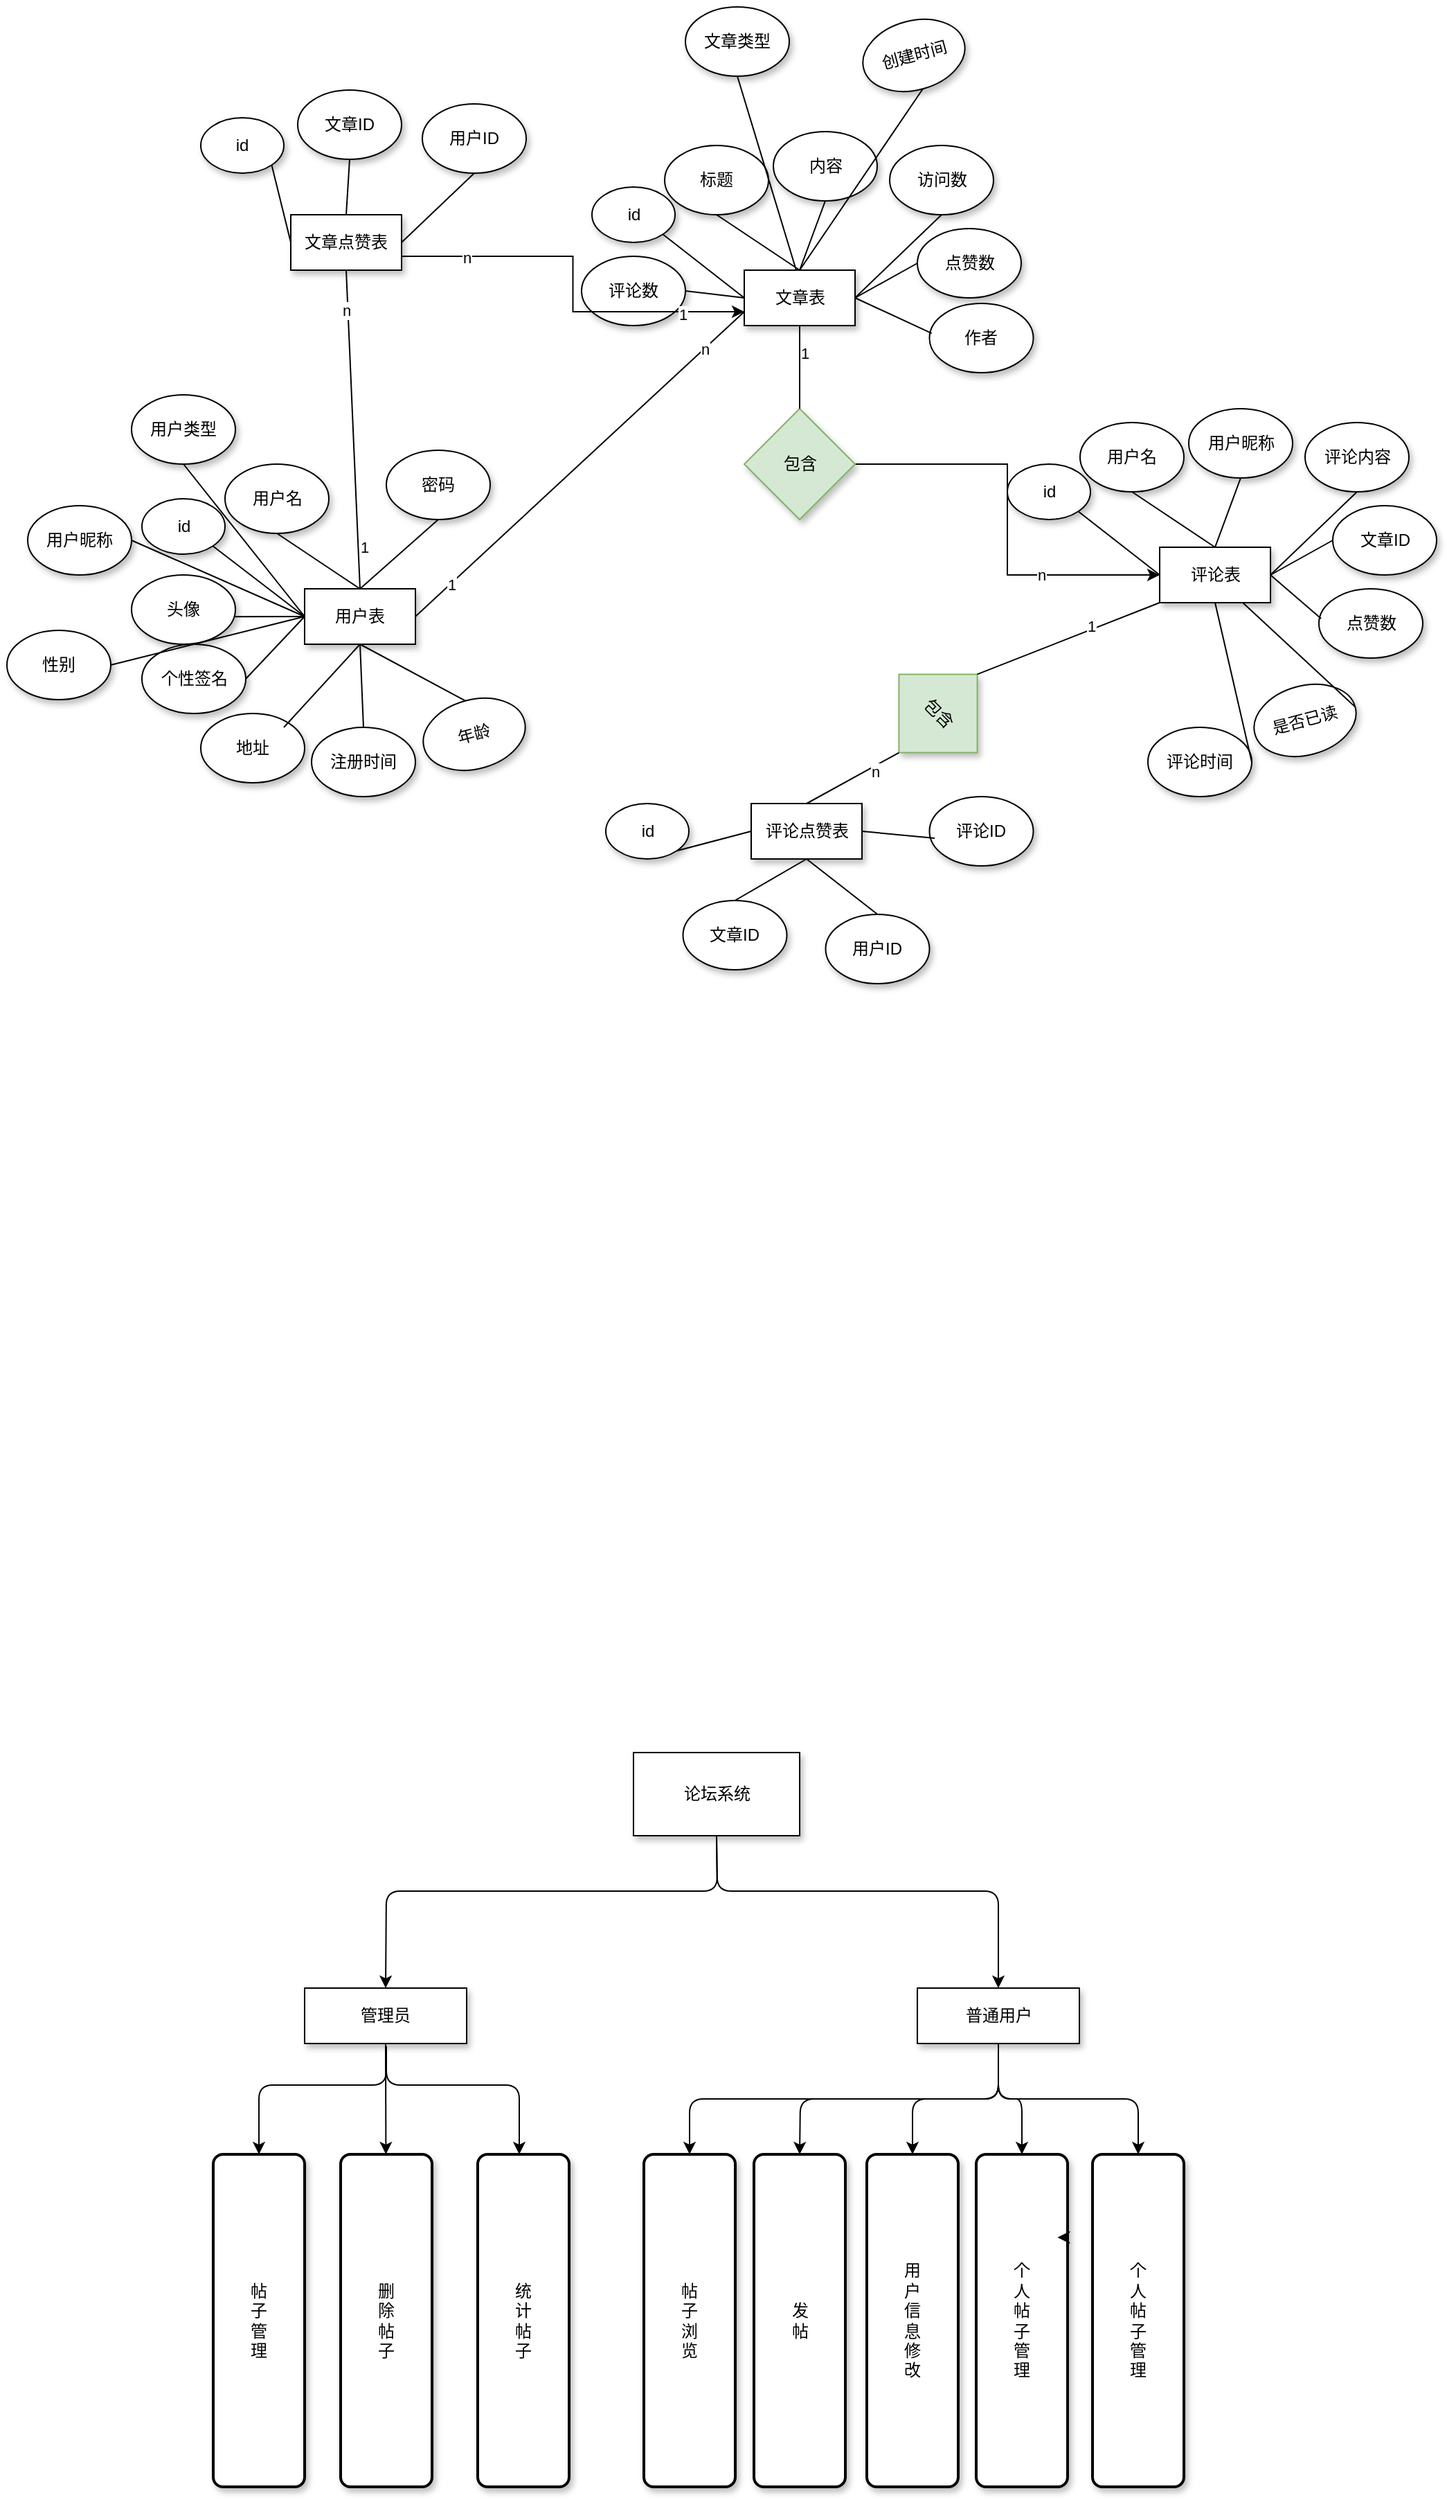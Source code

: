 <mxfile version="14.6.13" type="github">
  <diagram id="aUVJp8EklPoVdV9Hms_f" name="Page-1">
    <mxGraphModel dx="1662" dy="762" grid="1" gridSize="10" guides="1" tooltips="1" connect="1" arrows="1" fold="1" page="1" pageScale="1" pageWidth="827" pageHeight="1169" math="0" shadow="0">
      <root>
        <mxCell id="0" />
        <mxCell id="1" parent="0" />
        <mxCell id="1niqHVQiEYOM2pVS4LOJ-19" value="年龄" style="ellipse;whiteSpace=wrap;html=1;shadow=1;rotation=-15;" parent="1" vertex="1">
          <mxGeometry x="440" y="870" width="75" height="50" as="geometry" />
        </mxCell>
        <mxCell id="1niqHVQiEYOM2pVS4LOJ-20" value="注册时间" style="ellipse;whiteSpace=wrap;html=1;shadow=1;" parent="1" vertex="1">
          <mxGeometry x="360" y="890" width="75" height="50" as="geometry" />
        </mxCell>
        <mxCell id="1niqHVQiEYOM2pVS4LOJ-1" value="用户表" style="rounded=0;whiteSpace=wrap;html=1;shadow=1;" parent="1" vertex="1">
          <mxGeometry x="355" y="790" width="80" height="40" as="geometry" />
        </mxCell>
        <mxCell id="1niqHVQiEYOM2pVS4LOJ-2" value="id" style="ellipse;whiteSpace=wrap;html=1;shadow=1;" parent="1" vertex="1">
          <mxGeometry x="237.5" y="725" width="60" height="40" as="geometry" />
        </mxCell>
        <mxCell id="1niqHVQiEYOM2pVS4LOJ-3" value="用户名" style="ellipse;whiteSpace=wrap;html=1;shadow=1;" parent="1" vertex="1">
          <mxGeometry x="297.5" y="700" width="75" height="50" as="geometry" />
        </mxCell>
        <mxCell id="1niqHVQiEYOM2pVS4LOJ-15" value="密码" style="ellipse;whiteSpace=wrap;html=1;shadow=1;" parent="1" vertex="1">
          <mxGeometry x="414" y="690" width="75" height="50" as="geometry" />
        </mxCell>
        <mxCell id="1niqHVQiEYOM2pVS4LOJ-16" value="用户类型" style="ellipse;whiteSpace=wrap;html=1;shadow=1;" parent="1" vertex="1">
          <mxGeometry x="230" y="650" width="75" height="50" as="geometry" />
        </mxCell>
        <mxCell id="1niqHVQiEYOM2pVS4LOJ-17" value="用户昵称" style="ellipse;whiteSpace=wrap;html=1;shadow=1;" parent="1" vertex="1">
          <mxGeometry x="155" y="730" width="75" height="50" as="geometry" />
        </mxCell>
        <mxCell id="1niqHVQiEYOM2pVS4LOJ-18" value="性别" style="ellipse;whiteSpace=wrap;html=1;shadow=1;" parent="1" vertex="1">
          <mxGeometry x="140" y="820" width="75" height="50" as="geometry" />
        </mxCell>
        <mxCell id="1niqHVQiEYOM2pVS4LOJ-21" value="地址" style="ellipse;whiteSpace=wrap;html=1;shadow=1;" parent="1" vertex="1">
          <mxGeometry x="280" y="880" width="75" height="50" as="geometry" />
        </mxCell>
        <mxCell id="1niqHVQiEYOM2pVS4LOJ-22" value="个性签名" style="ellipse;whiteSpace=wrap;html=1;shadow=1;" parent="1" vertex="1">
          <mxGeometry x="237.5" y="830" width="75" height="50" as="geometry" />
        </mxCell>
        <mxCell id="1niqHVQiEYOM2pVS4LOJ-23" value="头像" style="ellipse;whiteSpace=wrap;html=1;shadow=1;" parent="1" vertex="1">
          <mxGeometry x="230" y="780" width="75" height="50" as="geometry" />
        </mxCell>
        <mxCell id="1niqHVQiEYOM2pVS4LOJ-24" value="" style="endArrow=none;html=1;entryX=0;entryY=0.5;entryDx=0;entryDy=0;exitX=0.996;exitY=0.603;exitDx=0;exitDy=0;exitPerimeter=0;" parent="1" source="1niqHVQiEYOM2pVS4LOJ-23" target="1niqHVQiEYOM2pVS4LOJ-1" edge="1">
          <mxGeometry width="50" height="50" relative="1" as="geometry">
            <mxPoint x="300" y="820" as="sourcePoint" />
            <mxPoint x="350" y="770" as="targetPoint" />
          </mxGeometry>
        </mxCell>
        <mxCell id="1niqHVQiEYOM2pVS4LOJ-25" value="" style="endArrow=none;html=1;entryX=0;entryY=0.5;entryDx=0;entryDy=0;exitX=1;exitY=0.5;exitDx=0;exitDy=0;" parent="1" source="1niqHVQiEYOM2pVS4LOJ-22" target="1niqHVQiEYOM2pVS4LOJ-1" edge="1">
          <mxGeometry width="50" height="50" relative="1" as="geometry">
            <mxPoint x="320" y="890" as="sourcePoint" />
            <mxPoint x="370" y="840" as="targetPoint" />
          </mxGeometry>
        </mxCell>
        <mxCell id="1niqHVQiEYOM2pVS4LOJ-27" value="" style="endArrow=none;html=1;entryX=0.5;entryY=1;entryDx=0;entryDy=0;exitX=0.8;exitY=0.2;exitDx=0;exitDy=0;exitPerimeter=0;" parent="1" source="1niqHVQiEYOM2pVS4LOJ-21" target="1niqHVQiEYOM2pVS4LOJ-1" edge="1">
          <mxGeometry width="50" height="50" relative="1" as="geometry">
            <mxPoint x="350" y="910" as="sourcePoint" />
            <mxPoint x="400" y="860" as="targetPoint" />
          </mxGeometry>
        </mxCell>
        <mxCell id="1niqHVQiEYOM2pVS4LOJ-28" value="" style="endArrow=none;html=1;entryX=0.5;entryY=1;entryDx=0;entryDy=0;exitX=0.5;exitY=0;exitDx=0;exitDy=0;" parent="1" source="1niqHVQiEYOM2pVS4LOJ-20" target="1niqHVQiEYOM2pVS4LOJ-1" edge="1">
          <mxGeometry width="50" height="50" relative="1" as="geometry">
            <mxPoint x="370" y="900" as="sourcePoint" />
            <mxPoint x="420" y="850" as="targetPoint" />
          </mxGeometry>
        </mxCell>
        <mxCell id="1niqHVQiEYOM2pVS4LOJ-29" value="" style="endArrow=none;html=1;exitX=0.5;exitY=0;exitDx=0;exitDy=0;" parent="1" source="1niqHVQiEYOM2pVS4LOJ-19" edge="1">
          <mxGeometry width="50" height="50" relative="1" as="geometry">
            <mxPoint x="70" y="840" as="sourcePoint" />
            <mxPoint x="395" y="830" as="targetPoint" />
          </mxGeometry>
        </mxCell>
        <mxCell id="1niqHVQiEYOM2pVS4LOJ-30" value="" style="endArrow=none;html=1;entryX=0;entryY=0.5;entryDx=0;entryDy=0;exitX=1;exitY=0.5;exitDx=0;exitDy=0;" parent="1" source="1niqHVQiEYOM2pVS4LOJ-18" target="1niqHVQiEYOM2pVS4LOJ-1" edge="1">
          <mxGeometry width="50" height="50" relative="1" as="geometry">
            <mxPoint x="570" y="900" as="sourcePoint" />
            <mxPoint x="620" y="850" as="targetPoint" />
          </mxGeometry>
        </mxCell>
        <mxCell id="1niqHVQiEYOM2pVS4LOJ-31" value="" style="endArrow=none;html=1;entryX=1;entryY=0.5;entryDx=0;entryDy=0;exitX=0;exitY=0.5;exitDx=0;exitDy=0;" parent="1" source="1niqHVQiEYOM2pVS4LOJ-1" target="1niqHVQiEYOM2pVS4LOJ-17" edge="1">
          <mxGeometry width="50" height="50" relative="1" as="geometry">
            <mxPoint x="440" y="810" as="sourcePoint" />
            <mxPoint x="480" y="760" as="targetPoint" />
          </mxGeometry>
        </mxCell>
        <mxCell id="1niqHVQiEYOM2pVS4LOJ-32" value="" style="endArrow=none;html=1;entryX=0.5;entryY=1;entryDx=0;entryDy=0;exitX=0;exitY=0.5;exitDx=0;exitDy=0;" parent="1" source="1niqHVQiEYOM2pVS4LOJ-1" target="1niqHVQiEYOM2pVS4LOJ-16" edge="1">
          <mxGeometry width="50" height="50" relative="1" as="geometry">
            <mxPoint x="440" y="810" as="sourcePoint" />
            <mxPoint x="480" y="760" as="targetPoint" />
          </mxGeometry>
        </mxCell>
        <mxCell id="1niqHVQiEYOM2pVS4LOJ-33" value="" style="endArrow=none;html=1;exitX=0.5;exitY=0;exitDx=0;exitDy=0;entryX=0.5;entryY=1;entryDx=0;entryDy=0;" parent="1" source="1niqHVQiEYOM2pVS4LOJ-1" target="1niqHVQiEYOM2pVS4LOJ-3" edge="1">
          <mxGeometry width="50" height="50" relative="1" as="geometry">
            <mxPoint x="300" y="770" as="sourcePoint" />
            <mxPoint x="350" y="720" as="targetPoint" />
          </mxGeometry>
        </mxCell>
        <mxCell id="1niqHVQiEYOM2pVS4LOJ-34" value="" style="endArrow=none;html=1;entryX=0.5;entryY=1;entryDx=0;entryDy=0;exitX=0.5;exitY=0;exitDx=0;exitDy=0;" parent="1" source="1niqHVQiEYOM2pVS4LOJ-1" target="1niqHVQiEYOM2pVS4LOJ-15" edge="1">
          <mxGeometry width="50" height="50" relative="1" as="geometry">
            <mxPoint x="340" y="680" as="sourcePoint" />
            <mxPoint x="390" y="630" as="targetPoint" />
          </mxGeometry>
        </mxCell>
        <mxCell id="1niqHVQiEYOM2pVS4LOJ-35" value="" style="endArrow=none;html=1;entryX=1;entryY=1;entryDx=0;entryDy=0;exitX=0;exitY=0.5;exitDx=0;exitDy=0;" parent="1" source="1niqHVQiEYOM2pVS4LOJ-1" target="1niqHVQiEYOM2pVS4LOJ-2" edge="1">
          <mxGeometry width="50" height="50" relative="1" as="geometry">
            <mxPoint x="110" y="800" as="sourcePoint" />
            <mxPoint x="160" y="750" as="targetPoint" />
          </mxGeometry>
        </mxCell>
        <mxCell id="1niqHVQiEYOM2pVS4LOJ-37" value="创建时间" style="ellipse;whiteSpace=wrap;html=1;shadow=1;rotation=-15;" parent="1" vertex="1">
          <mxGeometry x="757.5" y="380" width="75" height="50" as="geometry" />
        </mxCell>
        <mxCell id="1niqHVQiEYOM2pVS4LOJ-38" value="文章类型" style="ellipse;whiteSpace=wrap;html=1;shadow=1;" parent="1" vertex="1">
          <mxGeometry x="630" y="370" width="75" height="50" as="geometry" />
        </mxCell>
        <mxCell id="1niqHVQiEYOM2pVS4LOJ-39" value="文章表" style="rounded=0;whiteSpace=wrap;html=1;shadow=1;" parent="1" vertex="1">
          <mxGeometry x="672.5" y="560" width="80" height="40" as="geometry" />
        </mxCell>
        <mxCell id="1niqHVQiEYOM2pVS4LOJ-40" value="id" style="ellipse;whiteSpace=wrap;html=1;shadow=1;" parent="1" vertex="1">
          <mxGeometry x="562.5" y="500" width="60" height="40" as="geometry" />
        </mxCell>
        <mxCell id="1niqHVQiEYOM2pVS4LOJ-41" value="标题" style="ellipse;whiteSpace=wrap;html=1;shadow=1;" parent="1" vertex="1">
          <mxGeometry x="615" y="470" width="75" height="50" as="geometry" />
        </mxCell>
        <mxCell id="1niqHVQiEYOM2pVS4LOJ-42" value="内容" style="ellipse;whiteSpace=wrap;html=1;shadow=1;" parent="1" vertex="1">
          <mxGeometry x="693.5" y="460" width="75" height="50" as="geometry" />
        </mxCell>
        <mxCell id="1niqHVQiEYOM2pVS4LOJ-43" value="访问数" style="ellipse;whiteSpace=wrap;html=1;shadow=1;" parent="1" vertex="1">
          <mxGeometry x="777.5" y="470" width="75" height="50" as="geometry" />
        </mxCell>
        <mxCell id="1niqHVQiEYOM2pVS4LOJ-44" value="点赞数" style="ellipse;whiteSpace=wrap;html=1;shadow=1;" parent="1" vertex="1">
          <mxGeometry x="797.5" y="530" width="75" height="50" as="geometry" />
        </mxCell>
        <mxCell id="1niqHVQiEYOM2pVS4LOJ-45" value="作者" style="ellipse;whiteSpace=wrap;html=1;shadow=1;" parent="1" vertex="1">
          <mxGeometry x="806.25" y="584" width="75" height="50" as="geometry" />
        </mxCell>
        <mxCell id="1niqHVQiEYOM2pVS4LOJ-46" value="评论数" style="ellipse;whiteSpace=wrap;html=1;shadow=1;" parent="1" vertex="1">
          <mxGeometry x="555" y="550" width="75" height="50" as="geometry" />
        </mxCell>
        <mxCell id="1niqHVQiEYOM2pVS4LOJ-51" value="" style="endArrow=none;html=1;entryX=0;entryY=0.5;entryDx=0;entryDy=0;exitX=1;exitY=0.5;exitDx=0;exitDy=0;" parent="1" source="1niqHVQiEYOM2pVS4LOJ-46" target="1niqHVQiEYOM2pVS4LOJ-39" edge="1">
          <mxGeometry width="50" height="50" relative="1" as="geometry">
            <mxPoint x="667.5" y="680" as="sourcePoint" />
            <mxPoint x="717.5" y="630" as="targetPoint" />
          </mxGeometry>
        </mxCell>
        <mxCell id="1niqHVQiEYOM2pVS4LOJ-54" value="" style="endArrow=none;html=1;entryX=1;entryY=0.5;entryDx=0;entryDy=0;exitX=0.021;exitY=0.431;exitDx=0;exitDy=0;exitPerimeter=0;" parent="1" source="1niqHVQiEYOM2pVS4LOJ-45" target="1niqHVQiEYOM2pVS4LOJ-39" edge="1">
          <mxGeometry width="50" height="50" relative="1" as="geometry">
            <mxPoint x="887.5" y="670" as="sourcePoint" />
            <mxPoint x="937.5" y="620" as="targetPoint" />
          </mxGeometry>
        </mxCell>
        <mxCell id="1niqHVQiEYOM2pVS4LOJ-55" value="" style="endArrow=none;html=1;entryX=0;entryY=0.5;entryDx=0;entryDy=0;exitX=1;exitY=0.5;exitDx=0;exitDy=0;" parent="1" source="1niqHVQiEYOM2pVS4LOJ-39" target="1niqHVQiEYOM2pVS4LOJ-44" edge="1">
          <mxGeometry width="50" height="50" relative="1" as="geometry">
            <mxPoint x="757.5" y="580" as="sourcePoint" />
            <mxPoint x="797.5" y="530" as="targetPoint" />
          </mxGeometry>
        </mxCell>
        <mxCell id="1niqHVQiEYOM2pVS4LOJ-56" value="" style="endArrow=none;html=1;entryX=0.5;entryY=1;entryDx=0;entryDy=0;exitX=1;exitY=0.5;exitDx=0;exitDy=0;" parent="1" source="1niqHVQiEYOM2pVS4LOJ-39" target="1niqHVQiEYOM2pVS4LOJ-43" edge="1">
          <mxGeometry width="50" height="50" relative="1" as="geometry">
            <mxPoint x="757.5" y="580" as="sourcePoint" />
            <mxPoint x="797.5" y="530" as="targetPoint" />
          </mxGeometry>
        </mxCell>
        <mxCell id="1niqHVQiEYOM2pVS4LOJ-57" value="" style="endArrow=none;html=1;exitX=0.5;exitY=0;exitDx=0;exitDy=0;entryX=0.5;entryY=1;entryDx=0;entryDy=0;" parent="1" source="1niqHVQiEYOM2pVS4LOJ-39" target="1niqHVQiEYOM2pVS4LOJ-41" edge="1">
          <mxGeometry width="50" height="50" relative="1" as="geometry">
            <mxPoint x="617.5" y="540" as="sourcePoint" />
            <mxPoint x="667.5" y="490" as="targetPoint" />
          </mxGeometry>
        </mxCell>
        <mxCell id="1niqHVQiEYOM2pVS4LOJ-58" value="" style="endArrow=none;html=1;entryX=0.5;entryY=1;entryDx=0;entryDy=0;exitX=0.5;exitY=0;exitDx=0;exitDy=0;" parent="1" source="1niqHVQiEYOM2pVS4LOJ-39" target="1niqHVQiEYOM2pVS4LOJ-42" edge="1">
          <mxGeometry width="50" height="50" relative="1" as="geometry">
            <mxPoint x="657.5" y="450" as="sourcePoint" />
            <mxPoint x="707.5" y="400" as="targetPoint" />
          </mxGeometry>
        </mxCell>
        <mxCell id="1niqHVQiEYOM2pVS4LOJ-59" value="" style="endArrow=none;html=1;entryX=1;entryY=1;entryDx=0;entryDy=0;exitX=0;exitY=0.5;exitDx=0;exitDy=0;" parent="1" source="1niqHVQiEYOM2pVS4LOJ-39" target="1niqHVQiEYOM2pVS4LOJ-40" edge="1">
          <mxGeometry width="50" height="50" relative="1" as="geometry">
            <mxPoint x="427.5" y="570" as="sourcePoint" />
            <mxPoint x="477.5" y="520" as="targetPoint" />
          </mxGeometry>
        </mxCell>
        <mxCell id="1niqHVQiEYOM2pVS4LOJ-62" value="是否已读" style="ellipse;whiteSpace=wrap;html=1;shadow=1;rotation=-15;" parent="1" vertex="1">
          <mxGeometry x="1040" y="860" width="75" height="50" as="geometry" />
        </mxCell>
        <mxCell id="1niqHVQiEYOM2pVS4LOJ-63" value="评论时间" style="ellipse;whiteSpace=wrap;html=1;shadow=1;" parent="1" vertex="1">
          <mxGeometry x="964" y="890" width="75" height="50" as="geometry" />
        </mxCell>
        <mxCell id="1niqHVQiEYOM2pVS4LOJ-64" value="评论表" style="rounded=0;whiteSpace=wrap;html=1;shadow=1;" parent="1" vertex="1">
          <mxGeometry x="972.5" y="760" width="80" height="40" as="geometry" />
        </mxCell>
        <mxCell id="1niqHVQiEYOM2pVS4LOJ-65" value="id" style="ellipse;whiteSpace=wrap;html=1;shadow=1;" parent="1" vertex="1">
          <mxGeometry x="862.5" y="700" width="60" height="40" as="geometry" />
        </mxCell>
        <mxCell id="1niqHVQiEYOM2pVS4LOJ-66" value="用户名" style="ellipse;whiteSpace=wrap;html=1;shadow=1;" parent="1" vertex="1">
          <mxGeometry x="915" y="670" width="75" height="50" as="geometry" />
        </mxCell>
        <mxCell id="1niqHVQiEYOM2pVS4LOJ-67" value="用户昵称" style="ellipse;whiteSpace=wrap;html=1;shadow=1;" parent="1" vertex="1">
          <mxGeometry x="993.5" y="660" width="75" height="50" as="geometry" />
        </mxCell>
        <mxCell id="1niqHVQiEYOM2pVS4LOJ-68" value="评论内容" style="ellipse;whiteSpace=wrap;html=1;shadow=1;" parent="1" vertex="1">
          <mxGeometry x="1077.5" y="670" width="75" height="50" as="geometry" />
        </mxCell>
        <mxCell id="1niqHVQiEYOM2pVS4LOJ-69" value="文章ID" style="ellipse;whiteSpace=wrap;html=1;shadow=1;" parent="1" vertex="1">
          <mxGeometry x="1097.5" y="730" width="75" height="50" as="geometry" />
        </mxCell>
        <mxCell id="1niqHVQiEYOM2pVS4LOJ-70" value="点赞数" style="ellipse;whiteSpace=wrap;html=1;shadow=1;" parent="1" vertex="1">
          <mxGeometry x="1087.5" y="790" width="75" height="50" as="geometry" />
        </mxCell>
        <mxCell id="1niqHVQiEYOM2pVS4LOJ-77" value="" style="endArrow=none;html=1;exitX=1;exitY=0.5;exitDx=0;exitDy=0;entryX=0.5;entryY=1;entryDx=0;entryDy=0;" parent="1" source="1niqHVQiEYOM2pVS4LOJ-63" target="1niqHVQiEYOM2pVS4LOJ-64" edge="1">
          <mxGeometry width="50" height="50" relative="1" as="geometry">
            <mxPoint x="987.5" y="870" as="sourcePoint" />
            <mxPoint x="942.5" y="785" as="targetPoint" />
          </mxGeometry>
        </mxCell>
        <mxCell id="1niqHVQiEYOM2pVS4LOJ-78" value="" style="endArrow=none;html=1;exitX=1;exitY=0.5;exitDx=0;exitDy=0;entryX=0.75;entryY=1;entryDx=0;entryDy=0;" parent="1" source="1niqHVQiEYOM2pVS4LOJ-62" target="1niqHVQiEYOM2pVS4LOJ-64" edge="1">
          <mxGeometry width="50" height="50" relative="1" as="geometry">
            <mxPoint x="687.5" y="810" as="sourcePoint" />
            <mxPoint x="962.5" y="780" as="targetPoint" />
          </mxGeometry>
        </mxCell>
        <mxCell id="1niqHVQiEYOM2pVS4LOJ-79" value="" style="endArrow=none;html=1;entryX=1;entryY=0.5;entryDx=0;entryDy=0;exitX=0.021;exitY=0.431;exitDx=0;exitDy=0;exitPerimeter=0;" parent="1" source="1niqHVQiEYOM2pVS4LOJ-70" target="1niqHVQiEYOM2pVS4LOJ-64" edge="1">
          <mxGeometry width="50" height="50" relative="1" as="geometry">
            <mxPoint x="1187.5" y="870" as="sourcePoint" />
            <mxPoint x="1237.5" y="820" as="targetPoint" />
          </mxGeometry>
        </mxCell>
        <mxCell id="1niqHVQiEYOM2pVS4LOJ-80" value="" style="endArrow=none;html=1;entryX=0;entryY=0.5;entryDx=0;entryDy=0;exitX=1;exitY=0.5;exitDx=0;exitDy=0;" parent="1" source="1niqHVQiEYOM2pVS4LOJ-64" target="1niqHVQiEYOM2pVS4LOJ-69" edge="1">
          <mxGeometry width="50" height="50" relative="1" as="geometry">
            <mxPoint x="1057.5" y="780" as="sourcePoint" />
            <mxPoint x="1097.5" y="730" as="targetPoint" />
          </mxGeometry>
        </mxCell>
        <mxCell id="1niqHVQiEYOM2pVS4LOJ-81" value="" style="endArrow=none;html=1;entryX=0.5;entryY=1;entryDx=0;entryDy=0;exitX=1;exitY=0.5;exitDx=0;exitDy=0;" parent="1" source="1niqHVQiEYOM2pVS4LOJ-64" target="1niqHVQiEYOM2pVS4LOJ-68" edge="1">
          <mxGeometry width="50" height="50" relative="1" as="geometry">
            <mxPoint x="1057.5" y="780" as="sourcePoint" />
            <mxPoint x="1097.5" y="730" as="targetPoint" />
          </mxGeometry>
        </mxCell>
        <mxCell id="1niqHVQiEYOM2pVS4LOJ-82" value="" style="endArrow=none;html=1;exitX=0.5;exitY=0;exitDx=0;exitDy=0;entryX=0.5;entryY=1;entryDx=0;entryDy=0;" parent="1" source="1niqHVQiEYOM2pVS4LOJ-64" target="1niqHVQiEYOM2pVS4LOJ-66" edge="1">
          <mxGeometry width="50" height="50" relative="1" as="geometry">
            <mxPoint x="917.5" y="740" as="sourcePoint" />
            <mxPoint x="967.5" y="690" as="targetPoint" />
          </mxGeometry>
        </mxCell>
        <mxCell id="1niqHVQiEYOM2pVS4LOJ-83" value="" style="endArrow=none;html=1;entryX=0.5;entryY=1;entryDx=0;entryDy=0;exitX=0.5;exitY=0;exitDx=0;exitDy=0;" parent="1" source="1niqHVQiEYOM2pVS4LOJ-64" target="1niqHVQiEYOM2pVS4LOJ-67" edge="1">
          <mxGeometry width="50" height="50" relative="1" as="geometry">
            <mxPoint x="957.5" y="650" as="sourcePoint" />
            <mxPoint x="1007.5" y="600" as="targetPoint" />
          </mxGeometry>
        </mxCell>
        <mxCell id="1niqHVQiEYOM2pVS4LOJ-84" value="" style="endArrow=none;html=1;entryX=1;entryY=1;entryDx=0;entryDy=0;exitX=0;exitY=0.5;exitDx=0;exitDy=0;" parent="1" source="1niqHVQiEYOM2pVS4LOJ-64" target="1niqHVQiEYOM2pVS4LOJ-65" edge="1">
          <mxGeometry width="50" height="50" relative="1" as="geometry">
            <mxPoint x="727.5" y="770" as="sourcePoint" />
            <mxPoint x="777.5" y="720" as="targetPoint" />
          </mxGeometry>
        </mxCell>
        <mxCell id="1niqHVQiEYOM2pVS4LOJ-88" value="评论点赞表" style="rounded=0;whiteSpace=wrap;html=1;shadow=1;" parent="1" vertex="1">
          <mxGeometry x="677.5" y="945" width="80" height="40" as="geometry" />
        </mxCell>
        <mxCell id="1niqHVQiEYOM2pVS4LOJ-89" value="id" style="ellipse;whiteSpace=wrap;html=1;shadow=1;" parent="1" vertex="1">
          <mxGeometry x="572.5" y="945" width="60" height="40" as="geometry" />
        </mxCell>
        <mxCell id="1niqHVQiEYOM2pVS4LOJ-90" value="文章ID" style="ellipse;whiteSpace=wrap;html=1;shadow=1;" parent="1" vertex="1">
          <mxGeometry x="628.25" y="1015" width="75" height="50" as="geometry" />
        </mxCell>
        <mxCell id="1niqHVQiEYOM2pVS4LOJ-91" value="用户ID" style="ellipse;whiteSpace=wrap;html=1;shadow=1;" parent="1" vertex="1">
          <mxGeometry x="731.25" y="1025" width="75" height="50" as="geometry" />
        </mxCell>
        <mxCell id="1niqHVQiEYOM2pVS4LOJ-92" value="评论ID" style="ellipse;whiteSpace=wrap;html=1;shadow=1;" parent="1" vertex="1">
          <mxGeometry x="806.25" y="940" width="75" height="50" as="geometry" />
        </mxCell>
        <mxCell id="1niqHVQiEYOM2pVS4LOJ-99" value="" style="endArrow=none;html=1;entryX=0.05;entryY=0.6;entryDx=0;entryDy=0;exitX=1;exitY=0.5;exitDx=0;exitDy=0;entryPerimeter=0;" parent="1" source="1niqHVQiEYOM2pVS4LOJ-88" target="1niqHVQiEYOM2pVS4LOJ-92" edge="1">
          <mxGeometry width="50" height="50" relative="1" as="geometry">
            <mxPoint x="762.5" y="965" as="sourcePoint" />
            <mxPoint x="830.0" y="965" as="targetPoint" />
          </mxGeometry>
        </mxCell>
        <mxCell id="1niqHVQiEYOM2pVS4LOJ-100" value="" style="endArrow=none;html=1;exitX=0.5;exitY=1;exitDx=0;exitDy=0;entryX=0.5;entryY=0;entryDx=0;entryDy=0;" parent="1" source="1niqHVQiEYOM2pVS4LOJ-88" target="1niqHVQiEYOM2pVS4LOJ-90" edge="1">
          <mxGeometry width="50" height="50" relative="1" as="geometry">
            <mxPoint x="622.5" y="925" as="sourcePoint" />
            <mxPoint x="672.5" y="875" as="targetPoint" />
          </mxGeometry>
        </mxCell>
        <mxCell id="1niqHVQiEYOM2pVS4LOJ-101" value="" style="endArrow=none;html=1;entryX=0.5;entryY=0;entryDx=0;entryDy=0;exitX=0.5;exitY=1;exitDx=0;exitDy=0;" parent="1" source="1niqHVQiEYOM2pVS4LOJ-88" target="1niqHVQiEYOM2pVS4LOJ-91" edge="1">
          <mxGeometry width="50" height="50" relative="1" as="geometry">
            <mxPoint x="726.25" y="1005" as="sourcePoint" />
            <mxPoint x="712.5" y="785" as="targetPoint" />
          </mxGeometry>
        </mxCell>
        <mxCell id="1niqHVQiEYOM2pVS4LOJ-102" value="" style="endArrow=none;html=1;entryX=1;entryY=1;entryDx=0;entryDy=0;exitX=0;exitY=0.5;exitDx=0;exitDy=0;" parent="1" source="1niqHVQiEYOM2pVS4LOJ-88" target="1niqHVQiEYOM2pVS4LOJ-89" edge="1">
          <mxGeometry width="50" height="50" relative="1" as="geometry">
            <mxPoint x="432.5" y="955" as="sourcePoint" />
            <mxPoint x="482.5" y="905" as="targetPoint" />
          </mxGeometry>
        </mxCell>
        <mxCell id="1niqHVQiEYOM2pVS4LOJ-120" style="edgeStyle=orthogonalEdgeStyle;rounded=0;orthogonalLoop=1;jettySize=auto;html=1;exitX=1;exitY=0.75;exitDx=0;exitDy=0;entryX=0;entryY=0.75;entryDx=0;entryDy=0;" parent="1" source="1niqHVQiEYOM2pVS4LOJ-103" target="1niqHVQiEYOM2pVS4LOJ-39" edge="1">
          <mxGeometry relative="1" as="geometry" />
        </mxCell>
        <mxCell id="1niqHVQiEYOM2pVS4LOJ-121" value="n" style="edgeLabel;html=1;align=center;verticalAlign=middle;resizable=0;points=[];" parent="1niqHVQiEYOM2pVS4LOJ-120" vertex="1" connectable="0">
          <mxGeometry x="-0.674" y="-1" relative="1" as="geometry">
            <mxPoint as="offset" />
          </mxGeometry>
        </mxCell>
        <mxCell id="1niqHVQiEYOM2pVS4LOJ-122" value="1" style="edgeLabel;html=1;align=center;verticalAlign=middle;resizable=0;points=[];" parent="1niqHVQiEYOM2pVS4LOJ-120" vertex="1" connectable="0">
          <mxGeometry x="0.688" y="-2" relative="1" as="geometry">
            <mxPoint as="offset" />
          </mxGeometry>
        </mxCell>
        <mxCell id="1niqHVQiEYOM2pVS4LOJ-103" value="文章点赞表" style="rounded=0;whiteSpace=wrap;html=1;shadow=1;" parent="1" vertex="1">
          <mxGeometry x="345" y="520" width="80" height="40" as="geometry" />
        </mxCell>
        <mxCell id="1niqHVQiEYOM2pVS4LOJ-104" value="id" style="ellipse;whiteSpace=wrap;html=1;shadow=1;" parent="1" vertex="1">
          <mxGeometry x="280" y="450" width="60" height="40" as="geometry" />
        </mxCell>
        <mxCell id="1niqHVQiEYOM2pVS4LOJ-105" value="文章ID" style="ellipse;whiteSpace=wrap;html=1;shadow=1;" parent="1" vertex="1">
          <mxGeometry x="350" y="430" width="75" height="50" as="geometry" />
        </mxCell>
        <mxCell id="1niqHVQiEYOM2pVS4LOJ-106" value="用户ID" style="ellipse;whiteSpace=wrap;html=1;shadow=1;" parent="1" vertex="1">
          <mxGeometry x="440" y="440" width="75" height="50" as="geometry" />
        </mxCell>
        <mxCell id="1niqHVQiEYOM2pVS4LOJ-109" value="" style="endArrow=none;html=1;exitX=0.5;exitY=0;exitDx=0;exitDy=0;entryX=0.5;entryY=1;entryDx=0;entryDy=0;" parent="1" source="1niqHVQiEYOM2pVS4LOJ-103" target="1niqHVQiEYOM2pVS4LOJ-105" edge="1">
          <mxGeometry width="50" height="50" relative="1" as="geometry">
            <mxPoint x="290" y="500" as="sourcePoint" />
            <mxPoint x="340" y="450" as="targetPoint" />
          </mxGeometry>
        </mxCell>
        <mxCell id="1niqHVQiEYOM2pVS4LOJ-110" value="" style="endArrow=none;html=1;entryX=0.5;entryY=1;entryDx=0;entryDy=0;exitX=1;exitY=0.5;exitDx=0;exitDy=0;" parent="1" source="1niqHVQiEYOM2pVS4LOJ-103" target="1niqHVQiEYOM2pVS4LOJ-106" edge="1">
          <mxGeometry width="50" height="50" relative="1" as="geometry">
            <mxPoint x="330" y="410" as="sourcePoint" />
            <mxPoint x="380" y="360" as="targetPoint" />
          </mxGeometry>
        </mxCell>
        <mxCell id="1niqHVQiEYOM2pVS4LOJ-111" value="" style="endArrow=none;html=1;entryX=1;entryY=1;entryDx=0;entryDy=0;exitX=0;exitY=0.5;exitDx=0;exitDy=0;" parent="1" source="1niqHVQiEYOM2pVS4LOJ-103" target="1niqHVQiEYOM2pVS4LOJ-104" edge="1">
          <mxGeometry width="50" height="50" relative="1" as="geometry">
            <mxPoint x="100" y="530" as="sourcePoint" />
            <mxPoint x="150" y="480" as="targetPoint" />
          </mxGeometry>
        </mxCell>
        <mxCell id="1niqHVQiEYOM2pVS4LOJ-113" value="" style="endArrow=none;html=1;exitX=1;exitY=0.5;exitDx=0;exitDy=0;entryX=0;entryY=0.75;entryDx=0;entryDy=0;" parent="1" source="1niqHVQiEYOM2pVS4LOJ-1" target="1niqHVQiEYOM2pVS4LOJ-39" edge="1">
          <mxGeometry width="50" height="50" relative="1" as="geometry">
            <mxPoint x="590" y="830" as="sourcePoint" />
            <mxPoint x="640" y="780" as="targetPoint" />
          </mxGeometry>
        </mxCell>
        <mxCell id="1niqHVQiEYOM2pVS4LOJ-123" value="n" style="edgeLabel;html=1;align=center;verticalAlign=middle;resizable=0;points=[];" parent="1niqHVQiEYOM2pVS4LOJ-113" vertex="1" connectable="0">
          <mxGeometry x="0.755" relative="1" as="geometry">
            <mxPoint as="offset" />
          </mxGeometry>
        </mxCell>
        <mxCell id="1niqHVQiEYOM2pVS4LOJ-124" value="1" style="edgeLabel;html=1;align=center;verticalAlign=middle;resizable=0;points=[];" parent="1niqHVQiEYOM2pVS4LOJ-113" vertex="1" connectable="0">
          <mxGeometry x="-0.787" relative="1" as="geometry">
            <mxPoint as="offset" />
          </mxGeometry>
        </mxCell>
        <mxCell id="1niqHVQiEYOM2pVS4LOJ-125" value="" style="endArrow=none;html=1;entryX=0.5;entryY=1;entryDx=0;entryDy=0;exitX=0.5;exitY=0;exitDx=0;exitDy=0;" parent="1" source="1niqHVQiEYOM2pVS4LOJ-1" target="1niqHVQiEYOM2pVS4LOJ-103" edge="1">
          <mxGeometry width="50" height="50" relative="1" as="geometry">
            <mxPoint x="230" y="650" as="sourcePoint" />
            <mxPoint x="280" y="600" as="targetPoint" />
          </mxGeometry>
        </mxCell>
        <mxCell id="1niqHVQiEYOM2pVS4LOJ-126" value="n" style="edgeLabel;html=1;align=center;verticalAlign=middle;resizable=0;points=[];" parent="1niqHVQiEYOM2pVS4LOJ-125" vertex="1" connectable="0">
          <mxGeometry x="0.744" y="2" relative="1" as="geometry">
            <mxPoint y="-1" as="offset" />
          </mxGeometry>
        </mxCell>
        <mxCell id="1niqHVQiEYOM2pVS4LOJ-127" value="1" style="edgeLabel;html=1;align=center;verticalAlign=middle;resizable=0;points=[];" parent="1niqHVQiEYOM2pVS4LOJ-125" vertex="1" connectable="0">
          <mxGeometry x="-0.737" y="-4" relative="1" as="geometry">
            <mxPoint as="offset" />
          </mxGeometry>
        </mxCell>
        <mxCell id="1niqHVQiEYOM2pVS4LOJ-139" style="edgeStyle=orthogonalEdgeStyle;rounded=0;orthogonalLoop=1;jettySize=auto;html=1;exitX=0.5;exitY=0;exitDx=0;exitDy=0;entryX=0;entryY=0.5;entryDx=0;entryDy=0;" parent="1" source="1niqHVQiEYOM2pVS4LOJ-131" target="1niqHVQiEYOM2pVS4LOJ-64" edge="1">
          <mxGeometry relative="1" as="geometry" />
        </mxCell>
        <mxCell id="1niqHVQiEYOM2pVS4LOJ-140" value="n" style="edgeLabel;html=1;align=center;verticalAlign=middle;resizable=0;points=[];" parent="1niqHVQiEYOM2pVS4LOJ-139" vertex="1" connectable="0">
          <mxGeometry x="0.425" relative="1" as="geometry">
            <mxPoint as="offset" />
          </mxGeometry>
        </mxCell>
        <mxCell id="1niqHVQiEYOM2pVS4LOJ-131" value="包含" style="rhombus;whiteSpace=wrap;html=1;shadow=1;rotation=0;fillColor=#d5e8d4;strokeColor=#82b366;direction=south;" parent="1" vertex="1">
          <mxGeometry x="672.5" y="660" width="80" height="80" as="geometry" />
        </mxCell>
        <mxCell id="1niqHVQiEYOM2pVS4LOJ-142" value="" style="endArrow=none;html=1;entryX=0.5;entryY=1;entryDx=0;entryDy=0;" parent="1" target="1niqHVQiEYOM2pVS4LOJ-38" edge="1">
          <mxGeometry width="50" height="50" relative="1" as="geometry">
            <mxPoint x="710" y="560" as="sourcePoint" />
            <mxPoint x="710" y="420" as="targetPoint" />
          </mxGeometry>
        </mxCell>
        <mxCell id="1niqHVQiEYOM2pVS4LOJ-144" value="" style="endArrow=none;html=1;entryX=0.5;entryY=1;entryDx=0;entryDy=0;exitX=0.5;exitY=0;exitDx=0;exitDy=0;" parent="1" source="1niqHVQiEYOM2pVS4LOJ-39" target="1niqHVQiEYOM2pVS4LOJ-37" edge="1">
          <mxGeometry width="50" height="50" relative="1" as="geometry">
            <mxPoint x="280" y="840" as="sourcePoint" />
            <mxPoint x="330" y="790" as="targetPoint" />
          </mxGeometry>
        </mxCell>
        <mxCell id="1niqHVQiEYOM2pVS4LOJ-152" value="包含" style="rhombus;whiteSpace=wrap;html=1;shadow=1;rotation=45;fillColor=#d5e8d4;strokeColor=#82b366;" parent="1" vertex="1">
          <mxGeometry x="772.5" y="840" width="80" height="80" as="geometry" />
        </mxCell>
        <mxCell id="1niqHVQiEYOM2pVS4LOJ-153" value="" style="endArrow=none;html=1;entryX=0.5;entryY=1;entryDx=0;entryDy=0;exitX=0.5;exitY=0;exitDx=0;exitDy=0;" parent="1" source="1niqHVQiEYOM2pVS4LOJ-88" target="1niqHVQiEYOM2pVS4LOJ-152" edge="1">
          <mxGeometry width="50" height="50" relative="1" as="geometry">
            <mxPoint x="620" y="890" as="sourcePoint" />
            <mxPoint x="670" y="840" as="targetPoint" />
          </mxGeometry>
        </mxCell>
        <mxCell id="1niqHVQiEYOM2pVS4LOJ-158" value="n" style="edgeLabel;html=1;align=center;verticalAlign=middle;resizable=0;points=[];" parent="1niqHVQiEYOM2pVS4LOJ-153" vertex="1" connectable="0">
          <mxGeometry x="0.405" y="-4" relative="1" as="geometry">
            <mxPoint y="-1" as="offset" />
          </mxGeometry>
        </mxCell>
        <mxCell id="1niqHVQiEYOM2pVS4LOJ-155" value="" style="endArrow=none;html=1;exitX=0.5;exitY=0;exitDx=0;exitDy=0;entryX=0;entryY=1;entryDx=0;entryDy=0;" parent="1" source="1niqHVQiEYOM2pVS4LOJ-152" target="1niqHVQiEYOM2pVS4LOJ-64" edge="1">
          <mxGeometry width="50" height="50" relative="1" as="geometry">
            <mxPoint x="930" y="880" as="sourcePoint" />
            <mxPoint x="980" y="830" as="targetPoint" />
          </mxGeometry>
        </mxCell>
        <mxCell id="1niqHVQiEYOM2pVS4LOJ-157" value="1" style="edgeLabel;html=1;align=center;verticalAlign=middle;resizable=0;points=[];" parent="1niqHVQiEYOM2pVS4LOJ-155" vertex="1" connectable="0">
          <mxGeometry x="0.266" y="2" relative="1" as="geometry">
            <mxPoint x="-1" as="offset" />
          </mxGeometry>
        </mxCell>
        <mxCell id="1niqHVQiEYOM2pVS4LOJ-159" value="" style="endArrow=none;html=1;entryX=0.5;entryY=1;entryDx=0;entryDy=0;exitX=0;exitY=0.5;exitDx=0;exitDy=0;" parent="1" source="1niqHVQiEYOM2pVS4LOJ-131" target="1niqHVQiEYOM2pVS4LOJ-39" edge="1">
          <mxGeometry width="50" height="50" relative="1" as="geometry">
            <mxPoint x="720" y="670" as="sourcePoint" />
            <mxPoint x="770" y="620" as="targetPoint" />
          </mxGeometry>
        </mxCell>
        <mxCell id="1niqHVQiEYOM2pVS4LOJ-160" value="1" style="edgeLabel;html=1;align=center;verticalAlign=middle;resizable=0;points=[];" parent="1niqHVQiEYOM2pVS4LOJ-159" vertex="1" connectable="0">
          <mxGeometry x="0.333" y="-2" relative="1" as="geometry">
            <mxPoint x="1" as="offset" />
          </mxGeometry>
        </mxCell>
        <mxCell id="1niqHVQiEYOM2pVS4LOJ-161" value="论坛系统" style="rounded=0;whiteSpace=wrap;html=1;shadow=1;" parent="1" vertex="1">
          <mxGeometry x="592.5" y="1630" width="120" height="60" as="geometry" />
        </mxCell>
        <mxCell id="1niqHVQiEYOM2pVS4LOJ-180" value="管理员" style="rounded=0;whiteSpace=wrap;html=1;shadow=1;" parent="1" vertex="1">
          <mxGeometry x="355" y="1800" width="117" height="40" as="geometry" />
        </mxCell>
        <mxCell id="1niqHVQiEYOM2pVS4LOJ-181" value="普通用户" style="rounded=0;whiteSpace=wrap;html=1;shadow=1;" parent="1" vertex="1">
          <mxGeometry x="797.5" y="1800" width="117" height="40" as="geometry" />
        </mxCell>
        <mxCell id="1niqHVQiEYOM2pVS4LOJ-186" value="删&lt;br&gt;除&lt;br&gt;帖&lt;br&gt;子" style="rounded=1;whiteSpace=wrap;html=1;absoluteArcSize=1;arcSize=14;strokeWidth=2;shadow=1;" parent="1" vertex="1">
          <mxGeometry x="381" y="1920" width="66" height="240" as="geometry" />
        </mxCell>
        <mxCell id="1niqHVQiEYOM2pVS4LOJ-187" value="帖&lt;br&gt;子&lt;br&gt;浏&lt;br&gt;览" style="rounded=1;whiteSpace=wrap;html=1;absoluteArcSize=1;arcSize=14;strokeWidth=2;shadow=1;" parent="1" vertex="1">
          <mxGeometry x="600" y="1920" width="66" height="240" as="geometry" />
        </mxCell>
        <mxCell id="1niqHVQiEYOM2pVS4LOJ-188" value="发&lt;br&gt;帖" style="rounded=1;whiteSpace=wrap;html=1;absoluteArcSize=1;arcSize=14;strokeWidth=2;shadow=1;" parent="1" vertex="1">
          <mxGeometry x="679.5" y="1920" width="66" height="240" as="geometry" />
        </mxCell>
        <mxCell id="1niqHVQiEYOM2pVS4LOJ-189" value="用&lt;br&gt;户&lt;br&gt;信&lt;br&gt;息&lt;br&gt;修&lt;br&gt;改" style="rounded=1;whiteSpace=wrap;html=1;absoluteArcSize=1;arcSize=14;strokeWidth=2;shadow=1;" parent="1" vertex="1">
          <mxGeometry x="761" y="1920" width="66" height="240" as="geometry" />
        </mxCell>
        <mxCell id="1niqHVQiEYOM2pVS4LOJ-190" value="个&lt;br&gt;人&lt;br&gt;帖&lt;br&gt;子&lt;br&gt;管&lt;br&gt;理" style="rounded=1;whiteSpace=wrap;html=1;absoluteArcSize=1;arcSize=14;strokeWidth=2;shadow=1;" parent="1" vertex="1">
          <mxGeometry x="840" y="1920" width="66" height="240" as="geometry" />
        </mxCell>
        <mxCell id="1niqHVQiEYOM2pVS4LOJ-191" style="edgeStyle=orthogonalEdgeStyle;rounded=0;orthogonalLoop=1;jettySize=auto;html=1;exitX=1;exitY=0.25;exitDx=0;exitDy=0;entryX=0.89;entryY=0.25;entryDx=0;entryDy=0;entryPerimeter=0;" parent="1" source="1niqHVQiEYOM2pVS4LOJ-190" target="1niqHVQiEYOM2pVS4LOJ-190" edge="1">
          <mxGeometry relative="1" as="geometry" />
        </mxCell>
        <mxCell id="1niqHVQiEYOM2pVS4LOJ-192" value="个&lt;br&gt;人&lt;br&gt;帖&lt;br&gt;子&lt;br&gt;管&lt;br&gt;理" style="rounded=1;whiteSpace=wrap;html=1;absoluteArcSize=1;arcSize=14;strokeWidth=2;shadow=1;" parent="1" vertex="1">
          <mxGeometry x="924" y="1920" width="66" height="240" as="geometry" />
        </mxCell>
        <mxCell id="1niqHVQiEYOM2pVS4LOJ-195" value="" style="endArrow=classic;html=1;entryX=0.5;entryY=0;entryDx=0;entryDy=0;exitX=0.5;exitY=1;exitDx=0;exitDy=0;" parent="1" source="1niqHVQiEYOM2pVS4LOJ-181" target="1niqHVQiEYOM2pVS4LOJ-192" edge="1">
          <mxGeometry width="50" height="50" relative="1" as="geometry">
            <mxPoint x="1100" y="1880" as="sourcePoint" />
            <mxPoint x="1150" y="1830" as="targetPoint" />
            <Array as="points">
              <mxPoint x="856" y="1880" />
              <mxPoint x="957" y="1880" />
            </Array>
          </mxGeometry>
        </mxCell>
        <mxCell id="1niqHVQiEYOM2pVS4LOJ-197" value="" style="endArrow=classic;html=1;exitX=0.5;exitY=1;exitDx=0;exitDy=0;entryX=0.5;entryY=0;entryDx=0;entryDy=0;" parent="1" source="1niqHVQiEYOM2pVS4LOJ-181" target="1niqHVQiEYOM2pVS4LOJ-190" edge="1">
          <mxGeometry width="50" height="50" relative="1" as="geometry">
            <mxPoint x="690" y="1920" as="sourcePoint" />
            <mxPoint x="740" y="1870" as="targetPoint" />
            <Array as="points">
              <mxPoint x="856" y="1880" />
              <mxPoint x="873" y="1880" />
            </Array>
          </mxGeometry>
        </mxCell>
        <mxCell id="1niqHVQiEYOM2pVS4LOJ-199" value="" style="endArrow=classic;html=1;exitX=0.5;exitY=1;exitDx=0;exitDy=0;entryX=0.5;entryY=0;entryDx=0;entryDy=0;" parent="1" source="1niqHVQiEYOM2pVS4LOJ-181" target="1niqHVQiEYOM2pVS4LOJ-189" edge="1">
          <mxGeometry width="50" height="50" relative="1" as="geometry">
            <mxPoint x="880" y="1870" as="sourcePoint" />
            <mxPoint x="1060" y="1830" as="targetPoint" />
            <Array as="points">
              <mxPoint x="856" y="1880" />
              <mxPoint x="794" y="1880" />
            </Array>
          </mxGeometry>
        </mxCell>
        <mxCell id="1niqHVQiEYOM2pVS4LOJ-201" value="" style="endArrow=classic;html=1;exitX=0.5;exitY=1;exitDx=0;exitDy=0;entryX=0.5;entryY=0;entryDx=0;entryDy=0;" parent="1" source="1niqHVQiEYOM2pVS4LOJ-181" target="1niqHVQiEYOM2pVS4LOJ-188" edge="1">
          <mxGeometry width="50" height="50" relative="1" as="geometry">
            <mxPoint x="880" y="1860" as="sourcePoint" />
            <mxPoint x="1100" y="1810" as="targetPoint" />
            <Array as="points">
              <mxPoint x="856" y="1880" />
              <mxPoint x="713" y="1880" />
            </Array>
          </mxGeometry>
        </mxCell>
        <mxCell id="1niqHVQiEYOM2pVS4LOJ-202" value="" style="endArrow=classic;html=1;exitX=0.5;exitY=1;exitDx=0;exitDy=0;entryX=0.5;entryY=0;entryDx=0;entryDy=0;" parent="1" source="1niqHVQiEYOM2pVS4LOJ-181" target="1niqHVQiEYOM2pVS4LOJ-187" edge="1">
          <mxGeometry width="50" height="50" relative="1" as="geometry">
            <mxPoint x="580" y="1920" as="sourcePoint" />
            <mxPoint x="640" y="1880" as="targetPoint" />
            <Array as="points">
              <mxPoint x="856" y="1880" />
              <mxPoint x="633" y="1880" />
            </Array>
          </mxGeometry>
        </mxCell>
        <mxCell id="Ms9ObZSCeJgzM00K86kv-1" value="统&lt;br&gt;计&lt;br&gt;帖&lt;br&gt;子" style="rounded=1;whiteSpace=wrap;html=1;absoluteArcSize=1;arcSize=14;strokeWidth=2;shadow=1;" vertex="1" parent="1">
          <mxGeometry x="480" y="1920" width="66" height="240" as="geometry" />
        </mxCell>
        <mxCell id="Ms9ObZSCeJgzM00K86kv-2" value="帖&lt;br&gt;子&lt;br&gt;管&lt;br&gt;理" style="rounded=1;whiteSpace=wrap;html=1;absoluteArcSize=1;arcSize=14;strokeWidth=2;shadow=1;" vertex="1" parent="1">
          <mxGeometry x="289" y="1920" width="66" height="240" as="geometry" />
        </mxCell>
        <mxCell id="Ms9ObZSCeJgzM00K86kv-3" value="" style="endArrow=classic;html=1;exitX=0.5;exitY=1;exitDx=0;exitDy=0;entryX=0.5;entryY=0;entryDx=0;entryDy=0;" edge="1" parent="1" source="1niqHVQiEYOM2pVS4LOJ-180" target="Ms9ObZSCeJgzM00K86kv-2">
          <mxGeometry width="50" height="50" relative="1" as="geometry">
            <mxPoint x="530" y="1890" as="sourcePoint" />
            <mxPoint x="580" y="1840" as="targetPoint" />
            <Array as="points">
              <mxPoint x="414" y="1870" />
              <mxPoint x="322" y="1870" />
            </Array>
          </mxGeometry>
        </mxCell>
        <mxCell id="Ms9ObZSCeJgzM00K86kv-4" value="" style="endArrow=classic;html=1;exitX=0.5;exitY=1;exitDx=0;exitDy=0;" edge="1" parent="1" source="1niqHVQiEYOM2pVS4LOJ-180" target="1niqHVQiEYOM2pVS4LOJ-186">
          <mxGeometry width="50" height="50" relative="1" as="geometry">
            <mxPoint x="800" y="2020" as="sourcePoint" />
            <mxPoint x="850" y="1970" as="targetPoint" />
          </mxGeometry>
        </mxCell>
        <mxCell id="Ms9ObZSCeJgzM00K86kv-5" value="" style="endArrow=classic;html=1;" edge="1" parent="1">
          <mxGeometry width="50" height="50" relative="1" as="geometry">
            <mxPoint x="414" y="1842" as="sourcePoint" />
            <mxPoint x="510" y="1920" as="targetPoint" />
            <Array as="points">
              <mxPoint x="414" y="1870" />
              <mxPoint x="510" y="1870" />
            </Array>
          </mxGeometry>
        </mxCell>
        <mxCell id="Ms9ObZSCeJgzM00K86kv-6" value="" style="endArrow=classic;html=1;exitX=0.5;exitY=1;exitDx=0;exitDy=0;entryX=0.5;entryY=0;entryDx=0;entryDy=0;" edge="1" parent="1" source="1niqHVQiEYOM2pVS4LOJ-161" target="1niqHVQiEYOM2pVS4LOJ-180">
          <mxGeometry width="50" height="50" relative="1" as="geometry">
            <mxPoint x="643.5" y="1804" as="sourcePoint" />
            <mxPoint x="693.5" y="1754" as="targetPoint" />
            <Array as="points">
              <mxPoint x="653" y="1730" />
              <mxPoint x="414" y="1730" />
            </Array>
          </mxGeometry>
        </mxCell>
        <mxCell id="Ms9ObZSCeJgzM00K86kv-7" value="" style="endArrow=classic;html=1;exitX=0.5;exitY=1;exitDx=0;exitDy=0;entryX=0.5;entryY=0;entryDx=0;entryDy=0;" edge="1" parent="1" source="1niqHVQiEYOM2pVS4LOJ-161" target="1niqHVQiEYOM2pVS4LOJ-181">
          <mxGeometry width="50" height="50" relative="1" as="geometry">
            <mxPoint x="800" y="1620" as="sourcePoint" />
            <mxPoint x="850" y="1570" as="targetPoint" />
            <Array as="points">
              <mxPoint x="653" y="1730" />
              <mxPoint x="856" y="1730" />
            </Array>
          </mxGeometry>
        </mxCell>
      </root>
    </mxGraphModel>
  </diagram>
</mxfile>
